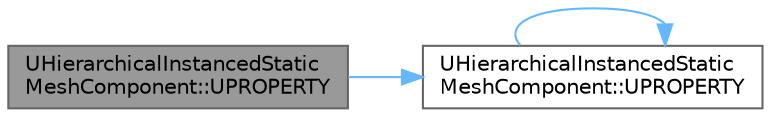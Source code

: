 digraph "UHierarchicalInstancedStaticMeshComponent::UPROPERTY"
{
 // INTERACTIVE_SVG=YES
 // LATEX_PDF_SIZE
  bgcolor="transparent";
  edge [fontname=Helvetica,fontsize=10,labelfontname=Helvetica,labelfontsize=10];
  node [fontname=Helvetica,fontsize=10,shape=box,height=0.2,width=0.4];
  rankdir="LR";
  Node1 [id="Node000001",label="UHierarchicalInstancedStatic\lMeshComponent::UPROPERTY",height=0.2,width=0.4,color="gray40", fillcolor="grey60", style="filled", fontcolor="black",tooltip="Value used to seed the random number stream that generates random numbers for each of this mesh's ins..."];
  Node1 -> Node2 [id="edge1_Node000001_Node000002",color="steelblue1",style="solid",tooltip=" "];
  Node2 [id="Node000002",label="UHierarchicalInstancedStatic\lMeshComponent::UPROPERTY",height=0.2,width=0.4,color="grey40", fillcolor="white", style="filled",URL="$d9/d38/classUHierarchicalInstancedStaticMeshComponent.html#a3fe6308e05de8ccae35797b90437be23",tooltip="Value used to seed the random number stream that generates random numbers for each of this mesh's ins..."];
  Node2 -> Node2 [id="edge2_Node000002_Node000002",color="steelblue1",style="solid",tooltip=" "];
}
